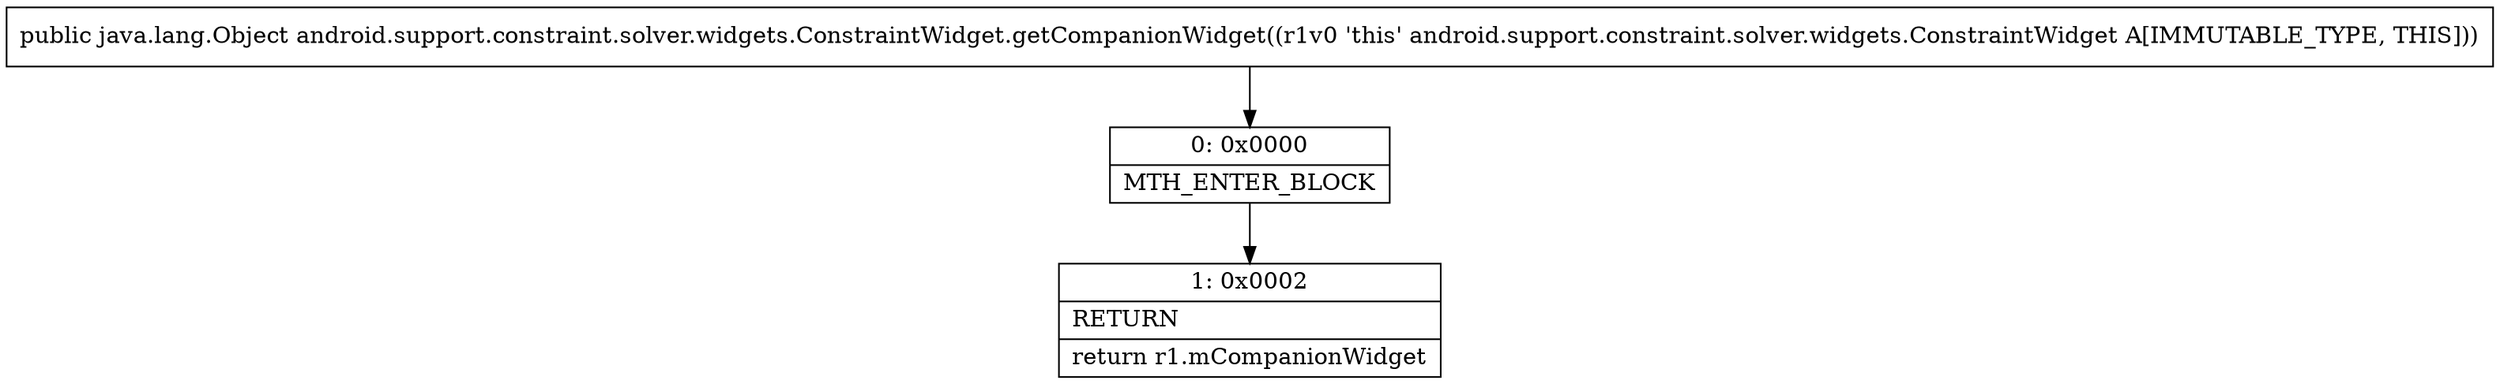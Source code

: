 digraph "CFG forandroid.support.constraint.solver.widgets.ConstraintWidget.getCompanionWidget()Ljava\/lang\/Object;" {
Node_0 [shape=record,label="{0\:\ 0x0000|MTH_ENTER_BLOCK\l}"];
Node_1 [shape=record,label="{1\:\ 0x0002|RETURN\l|return r1.mCompanionWidget\l}"];
MethodNode[shape=record,label="{public java.lang.Object android.support.constraint.solver.widgets.ConstraintWidget.getCompanionWidget((r1v0 'this' android.support.constraint.solver.widgets.ConstraintWidget A[IMMUTABLE_TYPE, THIS])) }"];
MethodNode -> Node_0;
Node_0 -> Node_1;
}

